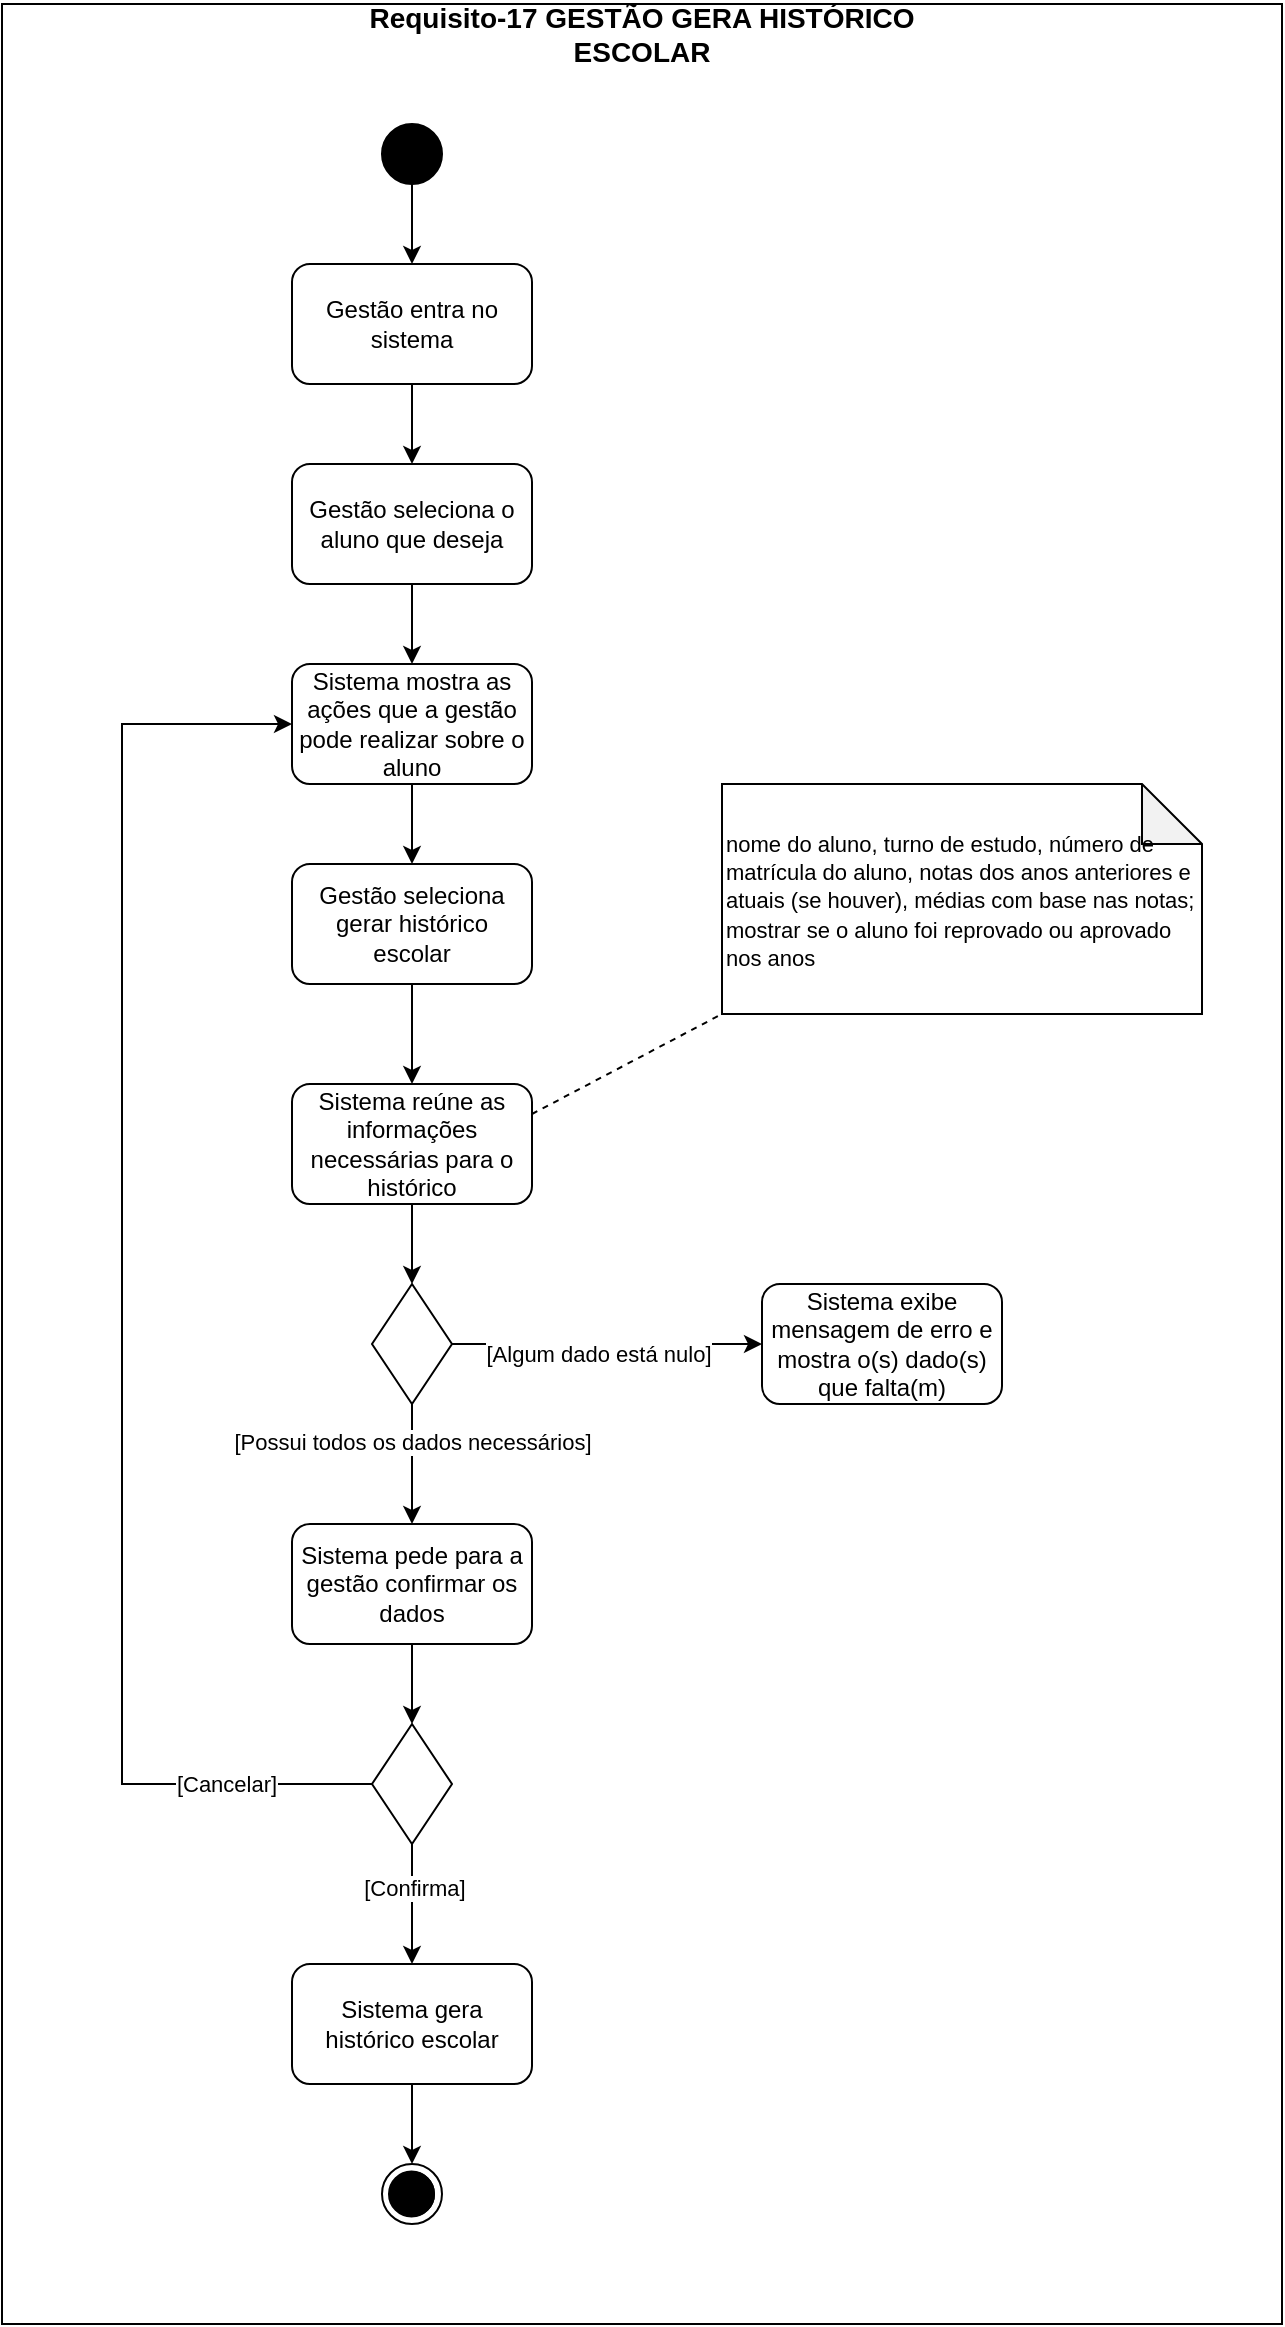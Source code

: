 <mxfile version="26.2.9">
  <diagram name="Página-1" id="2MJimR9oVwQxTo0xw9SD">
    <mxGraphModel dx="948" dy="1740" grid="1" gridSize="10" guides="1" tooltips="1" connect="1" arrows="1" fold="1" page="1" pageScale="1" pageWidth="827" pageHeight="1169" math="0" shadow="0">
      <root>
        <mxCell id="0" />
        <mxCell id="1" parent="0" />
        <mxCell id="4wjB-CnQujIZlB-kZ8fe-33" value="" style="rounded=0;whiteSpace=wrap;html=1;" parent="1" vertex="1">
          <mxGeometry x="100" y="-1050" width="640" height="1160" as="geometry" />
        </mxCell>
        <mxCell id="4wjB-CnQujIZlB-kZ8fe-3" value="" style="edgeStyle=orthogonalEdgeStyle;rounded=0;orthogonalLoop=1;jettySize=auto;html=1;" parent="1" source="4wjB-CnQujIZlB-kZ8fe-1" target="4wjB-CnQujIZlB-kZ8fe-2" edge="1">
          <mxGeometry relative="1" as="geometry" />
        </mxCell>
        <mxCell id="4wjB-CnQujIZlB-kZ8fe-1" value="" style="ellipse;whiteSpace=wrap;html=1;aspect=fixed;fillColor=#000000;" parent="1" vertex="1">
          <mxGeometry x="290" y="-990" width="30" height="30" as="geometry" />
        </mxCell>
        <mxCell id="4wjB-CnQujIZlB-kZ8fe-5" value="" style="edgeStyle=orthogonalEdgeStyle;rounded=0;orthogonalLoop=1;jettySize=auto;html=1;" parent="1" source="4wjB-CnQujIZlB-kZ8fe-2" target="4wjB-CnQujIZlB-kZ8fe-4" edge="1">
          <mxGeometry relative="1" as="geometry" />
        </mxCell>
        <mxCell id="4wjB-CnQujIZlB-kZ8fe-2" value="Gestão entra no sistema" style="rounded=1;whiteSpace=wrap;html=1;fillColor=#FFFFFF;" parent="1" vertex="1">
          <mxGeometry x="245" y="-920" width="120" height="60" as="geometry" />
        </mxCell>
        <mxCell id="4wjB-CnQujIZlB-kZ8fe-7" value="" style="edgeStyle=orthogonalEdgeStyle;rounded=0;orthogonalLoop=1;jettySize=auto;html=1;" parent="1" source="4wjB-CnQujIZlB-kZ8fe-4" target="4wjB-CnQujIZlB-kZ8fe-6" edge="1">
          <mxGeometry relative="1" as="geometry" />
        </mxCell>
        <mxCell id="4wjB-CnQujIZlB-kZ8fe-4" value="Gestão seleciona o aluno que deseja" style="whiteSpace=wrap;html=1;fillColor=#FFFFFF;rounded=1;" parent="1" vertex="1">
          <mxGeometry x="245" y="-820" width="120" height="60" as="geometry" />
        </mxCell>
        <mxCell id="4wjB-CnQujIZlB-kZ8fe-9" value="" style="edgeStyle=orthogonalEdgeStyle;rounded=0;orthogonalLoop=1;jettySize=auto;html=1;" parent="1" source="4wjB-CnQujIZlB-kZ8fe-6" target="4wjB-CnQujIZlB-kZ8fe-8" edge="1">
          <mxGeometry relative="1" as="geometry" />
        </mxCell>
        <mxCell id="4wjB-CnQujIZlB-kZ8fe-6" value="Sistema mostra as ações que a gestão pode realizar sobre o aluno" style="whiteSpace=wrap;html=1;fillColor=#FFFFFF;rounded=1;" parent="1" vertex="1">
          <mxGeometry x="245" y="-720" width="120" height="60" as="geometry" />
        </mxCell>
        <mxCell id="4wjB-CnQujIZlB-kZ8fe-11" value="" style="edgeStyle=orthogonalEdgeStyle;rounded=0;orthogonalLoop=1;jettySize=auto;html=1;" parent="1" source="4wjB-CnQujIZlB-kZ8fe-8" target="4wjB-CnQujIZlB-kZ8fe-10" edge="1">
          <mxGeometry relative="1" as="geometry" />
        </mxCell>
        <mxCell id="4wjB-CnQujIZlB-kZ8fe-8" value="Gestão seleciona gerar histórico escolar" style="whiteSpace=wrap;html=1;fillColor=#FFFFFF;rounded=1;" parent="1" vertex="1">
          <mxGeometry x="245" y="-620" width="120" height="60" as="geometry" />
        </mxCell>
        <mxCell id="fCJycu_71UzZV481T45E-3" style="edgeStyle=orthogonalEdgeStyle;rounded=0;orthogonalLoop=1;jettySize=auto;html=1;exitX=0.5;exitY=1;exitDx=0;exitDy=0;entryX=0.5;entryY=0;entryDx=0;entryDy=0;" edge="1" parent="1" source="4wjB-CnQujIZlB-kZ8fe-10" target="fCJycu_71UzZV481T45E-2">
          <mxGeometry relative="1" as="geometry" />
        </mxCell>
        <mxCell id="4wjB-CnQujIZlB-kZ8fe-10" value="Sistema reúne as informações necessárias para o histórico" style="whiteSpace=wrap;html=1;fillColor=#FFFFFF;rounded=1;" parent="1" vertex="1">
          <mxGeometry x="245" y="-510" width="120" height="60" as="geometry" />
        </mxCell>
        <mxCell id="4wjB-CnQujIZlB-kZ8fe-12" value="&lt;span id=&quot;docs-internal-guid-2104a1e3-7fff-686b-9c69-3e2ca37c10b6&quot;&gt;&lt;span style=&quot;font-family: Arial, sans-serif; font-variant-numeric: normal; font-variant-east-asian: normal; font-variant-alternates: normal; font-variant-position: normal; font-variant-emoji: normal; vertical-align: baseline; white-space-collapse: preserve;&quot;&gt;&lt;font style=&quot;font-size: 11px;&quot;&gt;nome do aluno, turno de estudo, número de matrícula do aluno, notas dos anos anteriores e atuais (se houver), médias com base nas notas; mostrar se o aluno foi reprovado ou aprovado nos anos&lt;/font&gt;&lt;/span&gt;&lt;/span&gt;" style="shape=note;whiteSpace=wrap;html=1;backgroundOutline=1;darkOpacity=0.05;align=left;" parent="1" vertex="1">
          <mxGeometry x="460" y="-660" width="240" height="115" as="geometry" />
        </mxCell>
        <mxCell id="4wjB-CnQujIZlB-kZ8fe-13" value="" style="endArrow=none;dashed=1;html=1;rounded=0;exitX=1;exitY=0.25;exitDx=0;exitDy=0;entryX=0;entryY=1;entryDx=0;entryDy=0;entryPerimeter=0;" parent="1" source="4wjB-CnQujIZlB-kZ8fe-10" target="4wjB-CnQujIZlB-kZ8fe-12" edge="1">
          <mxGeometry width="50" height="50" relative="1" as="geometry">
            <mxPoint x="480" y="-440" as="sourcePoint" />
            <mxPoint x="530" y="-490" as="targetPoint" />
          </mxGeometry>
        </mxCell>
        <mxCell id="4wjB-CnQujIZlB-kZ8fe-17" value="" style="edgeStyle=orthogonalEdgeStyle;rounded=0;orthogonalLoop=1;jettySize=auto;html=1;entryX=0.5;entryY=0;entryDx=0;entryDy=0;" parent="1" source="4wjB-CnQujIZlB-kZ8fe-14" target="4wjB-CnQujIZlB-kZ8fe-18" edge="1">
          <mxGeometry relative="1" as="geometry">
            <mxPoint x="305" y="-320" as="targetPoint" />
          </mxGeometry>
        </mxCell>
        <mxCell id="4wjB-CnQujIZlB-kZ8fe-14" value="Sistema pede para a gestão confirmar os dados" style="whiteSpace=wrap;html=1;fillColor=#FFFFFF;rounded=1;" parent="1" vertex="1">
          <mxGeometry x="245" y="-290" width="120" height="60" as="geometry" />
        </mxCell>
        <mxCell id="4wjB-CnQujIZlB-kZ8fe-20" value="" style="edgeStyle=orthogonalEdgeStyle;rounded=0;orthogonalLoop=1;jettySize=auto;html=1;" parent="1" source="4wjB-CnQujIZlB-kZ8fe-18" target="4wjB-CnQujIZlB-kZ8fe-19" edge="1">
          <mxGeometry relative="1" as="geometry" />
        </mxCell>
        <mxCell id="4wjB-CnQujIZlB-kZ8fe-22" value="[Confirma]" style="edgeLabel;html=1;align=center;verticalAlign=middle;resizable=0;points=[];" parent="4wjB-CnQujIZlB-kZ8fe-20" vertex="1" connectable="0">
          <mxGeometry x="-0.275" y="1" relative="1" as="geometry">
            <mxPoint as="offset" />
          </mxGeometry>
        </mxCell>
        <mxCell id="4wjB-CnQujIZlB-kZ8fe-24" style="edgeStyle=orthogonalEdgeStyle;rounded=0;orthogonalLoop=1;jettySize=auto;html=1;exitX=0;exitY=0.5;exitDx=0;exitDy=0;entryX=0;entryY=0.5;entryDx=0;entryDy=0;" parent="1" source="4wjB-CnQujIZlB-kZ8fe-18" target="4wjB-CnQujIZlB-kZ8fe-6" edge="1">
          <mxGeometry relative="1" as="geometry">
            <Array as="points">
              <mxPoint x="160" y="-160" />
              <mxPoint x="160" y="-690" />
            </Array>
          </mxGeometry>
        </mxCell>
        <mxCell id="4wjB-CnQujIZlB-kZ8fe-26" value="[Cancelar]" style="edgeLabel;html=1;align=center;verticalAlign=middle;resizable=0;points=[];" parent="4wjB-CnQujIZlB-kZ8fe-24" vertex="1" connectable="0">
          <mxGeometry x="-0.803" relative="1" as="geometry">
            <mxPoint as="offset" />
          </mxGeometry>
        </mxCell>
        <mxCell id="4wjB-CnQujIZlB-kZ8fe-18" value="" style="rhombus;whiteSpace=wrap;html=1;" parent="1" vertex="1">
          <mxGeometry x="285" y="-190" width="40" height="60" as="geometry" />
        </mxCell>
        <mxCell id="4wjB-CnQujIZlB-kZ8fe-32" style="edgeStyle=orthogonalEdgeStyle;rounded=0;orthogonalLoop=1;jettySize=auto;html=1;exitX=0.5;exitY=1;exitDx=0;exitDy=0;entryX=0.5;entryY=0;entryDx=0;entryDy=0;" parent="1" source="4wjB-CnQujIZlB-kZ8fe-19" target="4wjB-CnQujIZlB-kZ8fe-30" edge="1">
          <mxGeometry relative="1" as="geometry" />
        </mxCell>
        <mxCell id="4wjB-CnQujIZlB-kZ8fe-19" value="Sistema gera histórico escolar" style="rounded=1;whiteSpace=wrap;html=1;" parent="1" vertex="1">
          <mxGeometry x="245" y="-70" width="120" height="60" as="geometry" />
        </mxCell>
        <mxCell id="4wjB-CnQujIZlB-kZ8fe-29" value="" style="group" parent="1" vertex="1" connectable="0">
          <mxGeometry x="290" y="30" width="30" height="30" as="geometry" />
        </mxCell>
        <mxCell id="4wjB-CnQujIZlB-kZ8fe-30" value="" style="ellipse;shape=doubleEllipse;whiteSpace=wrap;html=1;aspect=fixed;fillColor=#FFFFFF;" parent="4wjB-CnQujIZlB-kZ8fe-29" vertex="1">
          <mxGeometry width="30" height="30" as="geometry" />
        </mxCell>
        <mxCell id="4wjB-CnQujIZlB-kZ8fe-31" value="" style="ellipse;shape=doubleEllipse;whiteSpace=wrap;html=1;aspect=fixed;fillColor=#000000;" parent="4wjB-CnQujIZlB-kZ8fe-29" vertex="1">
          <mxGeometry x="3.5" y="3.75" width="22.5" height="22.5" as="geometry" />
        </mxCell>
        <mxCell id="4wjB-CnQujIZlB-kZ8fe-34" value="Requisito-17 GESTÃO GERA HISTÓRICO ESCOLAR" style="text;html=1;align=center;verticalAlign=middle;whiteSpace=wrap;rounded=0;fontStyle=1;fontSize=14;" parent="1" vertex="1">
          <mxGeometry x="270" y="-1050" width="300" height="30" as="geometry" />
        </mxCell>
        <mxCell id="fCJycu_71UzZV481T45E-4" style="edgeStyle=orthogonalEdgeStyle;rounded=0;orthogonalLoop=1;jettySize=auto;html=1;exitX=0.5;exitY=1;exitDx=0;exitDy=0;entryX=0.5;entryY=0;entryDx=0;entryDy=0;" edge="1" parent="1" source="fCJycu_71UzZV481T45E-2" target="4wjB-CnQujIZlB-kZ8fe-14">
          <mxGeometry relative="1" as="geometry" />
        </mxCell>
        <mxCell id="fCJycu_71UzZV481T45E-8" value="[Possui todos os dados necessários]" style="edgeLabel;html=1;align=center;verticalAlign=middle;resizable=0;points=[];" vertex="1" connectable="0" parent="fCJycu_71UzZV481T45E-4">
          <mxGeometry x="-0.367" relative="1" as="geometry">
            <mxPoint as="offset" />
          </mxGeometry>
        </mxCell>
        <mxCell id="fCJycu_71UzZV481T45E-6" value="" style="edgeStyle=orthogonalEdgeStyle;rounded=0;orthogonalLoop=1;jettySize=auto;html=1;" edge="1" parent="1" source="fCJycu_71UzZV481T45E-2" target="fCJycu_71UzZV481T45E-5">
          <mxGeometry relative="1" as="geometry" />
        </mxCell>
        <mxCell id="fCJycu_71UzZV481T45E-7" value="[Algum dado está nulo]" style="edgeLabel;html=1;align=center;verticalAlign=middle;resizable=0;points=[];" vertex="1" connectable="0" parent="fCJycu_71UzZV481T45E-6">
          <mxGeometry x="-0.056" y="-5" relative="1" as="geometry">
            <mxPoint as="offset" />
          </mxGeometry>
        </mxCell>
        <mxCell id="fCJycu_71UzZV481T45E-2" value="" style="rhombus;whiteSpace=wrap;html=1;" vertex="1" parent="1">
          <mxGeometry x="285" y="-410" width="40" height="60" as="geometry" />
        </mxCell>
        <mxCell id="fCJycu_71UzZV481T45E-5" value="Sistema exibe mensagem de erro e mostra o(s) dado(s) que falta(m)" style="rounded=1;whiteSpace=wrap;html=1;" vertex="1" parent="1">
          <mxGeometry x="480" y="-410" width="120" height="60" as="geometry" />
        </mxCell>
      </root>
    </mxGraphModel>
  </diagram>
</mxfile>
